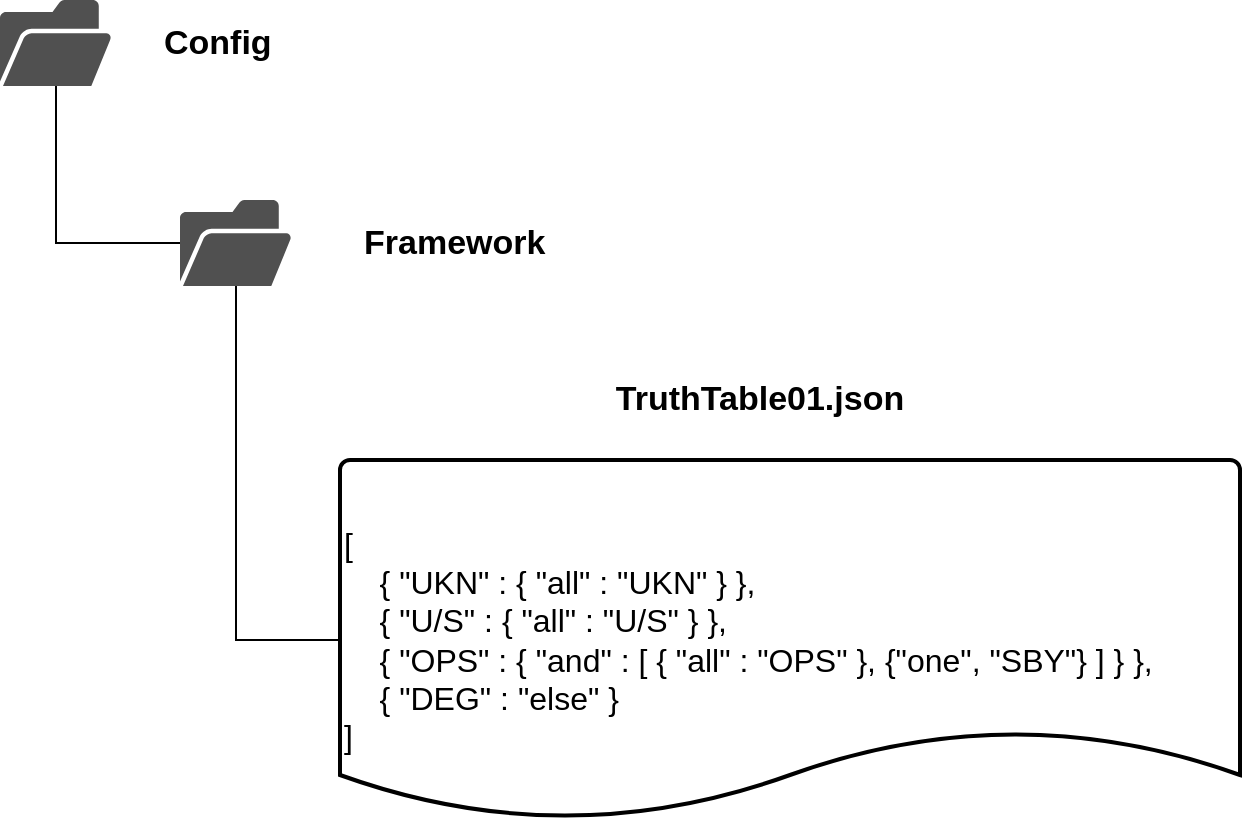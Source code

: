 <mxfile version="13.9.2" type="github">
  <diagram id="7ZiH7zOeiX9_COY_xwUg" name="Page-1">
    <mxGraphModel dx="1358" dy="803" grid="1" gridSize="10" guides="1" tooltips="1" connect="1" arrows="1" fold="1" page="1" pageScale="1" pageWidth="827" pageHeight="1169" math="0" shadow="0">
      <root>
        <mxCell id="0" />
        <mxCell id="1" parent="0" />
        <mxCell id="X3AbKdp-ricjODkaEyMr-1" value="" style="pointerEvents=1;shadow=0;dashed=0;html=1;strokeColor=none;fillColor=#505050;labelPosition=center;verticalLabelPosition=bottom;verticalAlign=top;outlineConnect=0;align=center;shape=mxgraph.office.concepts.folder_open;" vertex="1" parent="1">
          <mxGeometry x="80" y="100" width="56" height="43" as="geometry" />
        </mxCell>
        <mxCell id="X3AbKdp-ricjODkaEyMr-8" style="edgeStyle=orthogonalEdgeStyle;rounded=0;orthogonalLoop=1;jettySize=auto;html=1;endArrow=none;endFill=0;" edge="1" parent="1" source="X3AbKdp-ricjODkaEyMr-3" target="X3AbKdp-ricjODkaEyMr-5">
          <mxGeometry relative="1" as="geometry" />
        </mxCell>
        <mxCell id="X3AbKdp-ricjODkaEyMr-3" value="&lt;font style=&quot;font-size: 16px&quot;&gt;[&lt;br&gt;&amp;nbsp;&amp;nbsp; &amp;nbsp;{ &quot;UKN&quot; : { &quot;all&quot; : &quot;UKN&quot; } },&lt;br&gt;&amp;nbsp;&amp;nbsp; &amp;nbsp;{ &quot;U/S&quot; : { &quot;all&quot; : &quot;U/S&quot; } },&lt;br&gt;&amp;nbsp;&amp;nbsp; &amp;nbsp;{ &quot;OPS&quot; : { &quot;and&quot; : [ { &quot;all&quot; : &quot;OPS&quot; }, {&quot;one&quot;, &quot;SBY&quot;} ] } },&lt;br&gt;&amp;nbsp;&amp;nbsp; &amp;nbsp;{ &quot;DEG&quot; : &quot;else&quot; }&lt;br&gt;]&lt;/font&gt;" style="strokeWidth=2;html=1;shape=mxgraph.flowchart.document2;whiteSpace=wrap;size=0.25;align=left;" vertex="1" parent="1">
          <mxGeometry x="250" y="330" width="450" height="180" as="geometry" />
        </mxCell>
        <mxCell id="X3AbKdp-ricjODkaEyMr-7" style="edgeStyle=orthogonalEdgeStyle;rounded=0;orthogonalLoop=1;jettySize=auto;html=1;endArrow=none;endFill=0;" edge="1" parent="1" source="X3AbKdp-ricjODkaEyMr-5" target="X3AbKdp-ricjODkaEyMr-1">
          <mxGeometry relative="1" as="geometry" />
        </mxCell>
        <mxCell id="X3AbKdp-ricjODkaEyMr-5" value="" style="pointerEvents=1;shadow=0;dashed=0;html=1;strokeColor=none;fillColor=#505050;labelPosition=center;verticalLabelPosition=bottom;verticalAlign=top;outlineConnect=0;align=center;shape=mxgraph.office.concepts.folder_open;" vertex="1" parent="1">
          <mxGeometry x="170" y="200" width="56" height="43" as="geometry" />
        </mxCell>
        <mxCell id="X3AbKdp-ricjODkaEyMr-9" value="&lt;div align=&quot;left&quot;&gt;&lt;font style=&quot;font-size: 17px&quot;&gt;Config&lt;/font&gt;&lt;/div&gt;" style="text;html=1;strokeColor=none;fillColor=none;align=left;verticalAlign=middle;whiteSpace=wrap;rounded=0;fontStyle=1" vertex="1" parent="1">
          <mxGeometry x="160" y="111.5" width="40" height="20" as="geometry" />
        </mxCell>
        <mxCell id="X3AbKdp-ricjODkaEyMr-11" value="&lt;div align=&quot;left&quot;&gt;&lt;font style=&quot;font-size: 17px&quot;&gt;Framework&lt;/font&gt;&lt;/div&gt;" style="text;html=1;strokeColor=none;fillColor=none;align=left;verticalAlign=middle;whiteSpace=wrap;rounded=0;fontStyle=1" vertex="1" parent="1">
          <mxGeometry x="260" y="211.5" width="40" height="20" as="geometry" />
        </mxCell>
        <mxCell id="X3AbKdp-ricjODkaEyMr-12" value="&lt;div style=&quot;font-size: 17px&quot;&gt;&lt;font style=&quot;font-size: 17px&quot;&gt;TruthTable01.json&lt;/font&gt;&lt;/div&gt;" style="text;html=1;strokeColor=none;fillColor=none;align=center;verticalAlign=middle;whiteSpace=wrap;rounded=0;fontStyle=1" vertex="1" parent="1">
          <mxGeometry x="440" y="290" width="40" height="20" as="geometry" />
        </mxCell>
      </root>
    </mxGraphModel>
  </diagram>
</mxfile>
